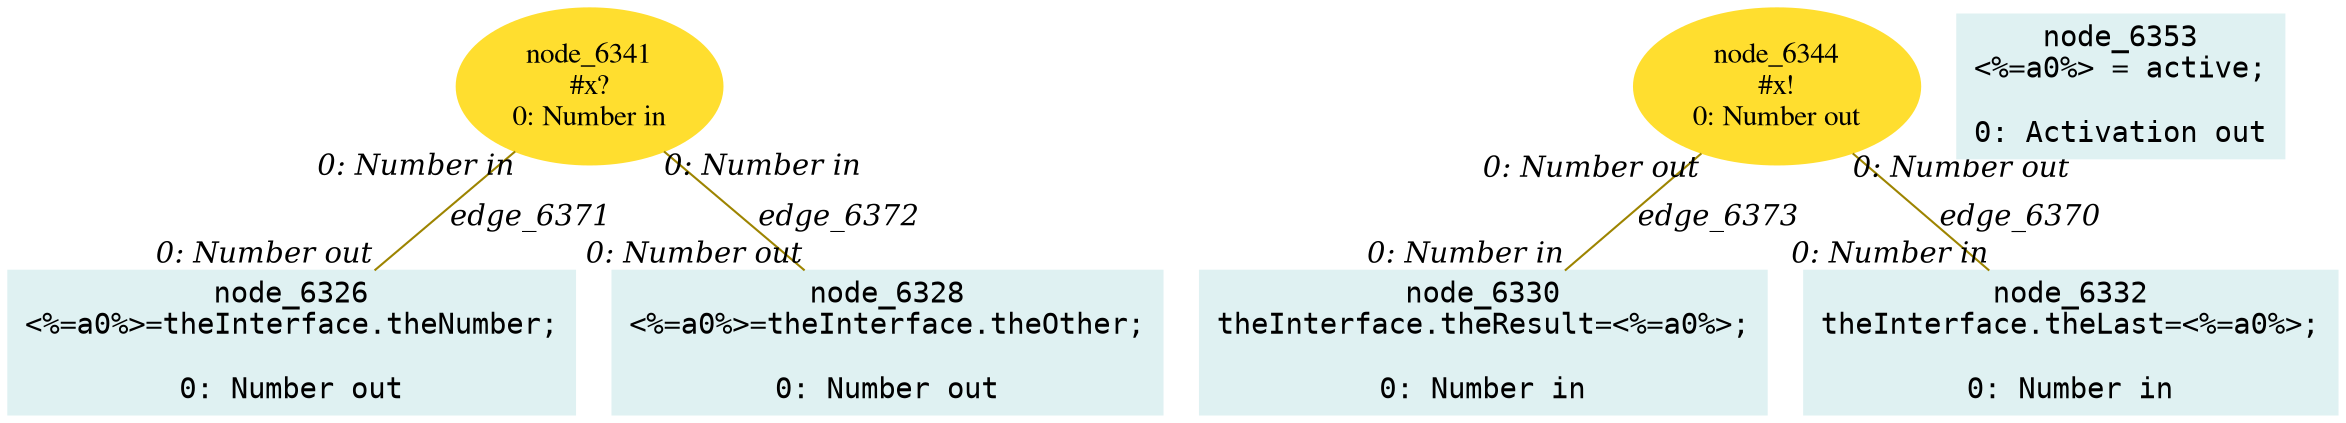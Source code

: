 digraph g{node_6326 [shape="box", style="filled", color="#dff1f2", fontname="Courier", label="node_6326
<%=a0%>=theInterface.theNumber;

0: Number out" ]
node_6328 [shape="box", style="filled", color="#dff1f2", fontname="Courier", label="node_6328
<%=a0%>=theInterface.theOther;

0: Number out" ]
node_6330 [shape="box", style="filled", color="#dff1f2", fontname="Courier", label="node_6330
theInterface.theResult=<%=a0%>;

0: Number in" ]
node_6332 [shape="box", style="filled", color="#dff1f2", fontname="Courier", label="node_6332
theInterface.theLast=<%=a0%>;

0: Number in" ]
node_6341 [shape="ellipse", style="filled", color="#ffde2f", fontname="Times", label="node_6341
#x?
0: Number in" ]
node_6344 [shape="ellipse", style="filled", color="#ffde2f", fontname="Times", label="node_6344
#x!
0: Number out" ]
node_6353 [shape="box", style="filled", color="#dff1f2", fontname="Courier", label="node_6353
<%=a0%> = active;

0: Activation out" ]
node_6344 -> node_6332 [dir=none, arrowHead=none, fontname="Times-Italic", arrowsize=1, color="#9d8400", label="edge_6370",  headlabel="0: Number in", taillabel="0: Number out" ]
node_6341 -> node_6326 [dir=none, arrowHead=none, fontname="Times-Italic", arrowsize=1, color="#9d8400", label="edge_6371",  headlabel="0: Number out", taillabel="0: Number in" ]
node_6341 -> node_6328 [dir=none, arrowHead=none, fontname="Times-Italic", arrowsize=1, color="#9d8400", label="edge_6372",  headlabel="0: Number out", taillabel="0: Number in" ]
node_6344 -> node_6330 [dir=none, arrowHead=none, fontname="Times-Italic", arrowsize=1, color="#9d8400", label="edge_6373",  headlabel="0: Number in", taillabel="0: Number out" ]
}